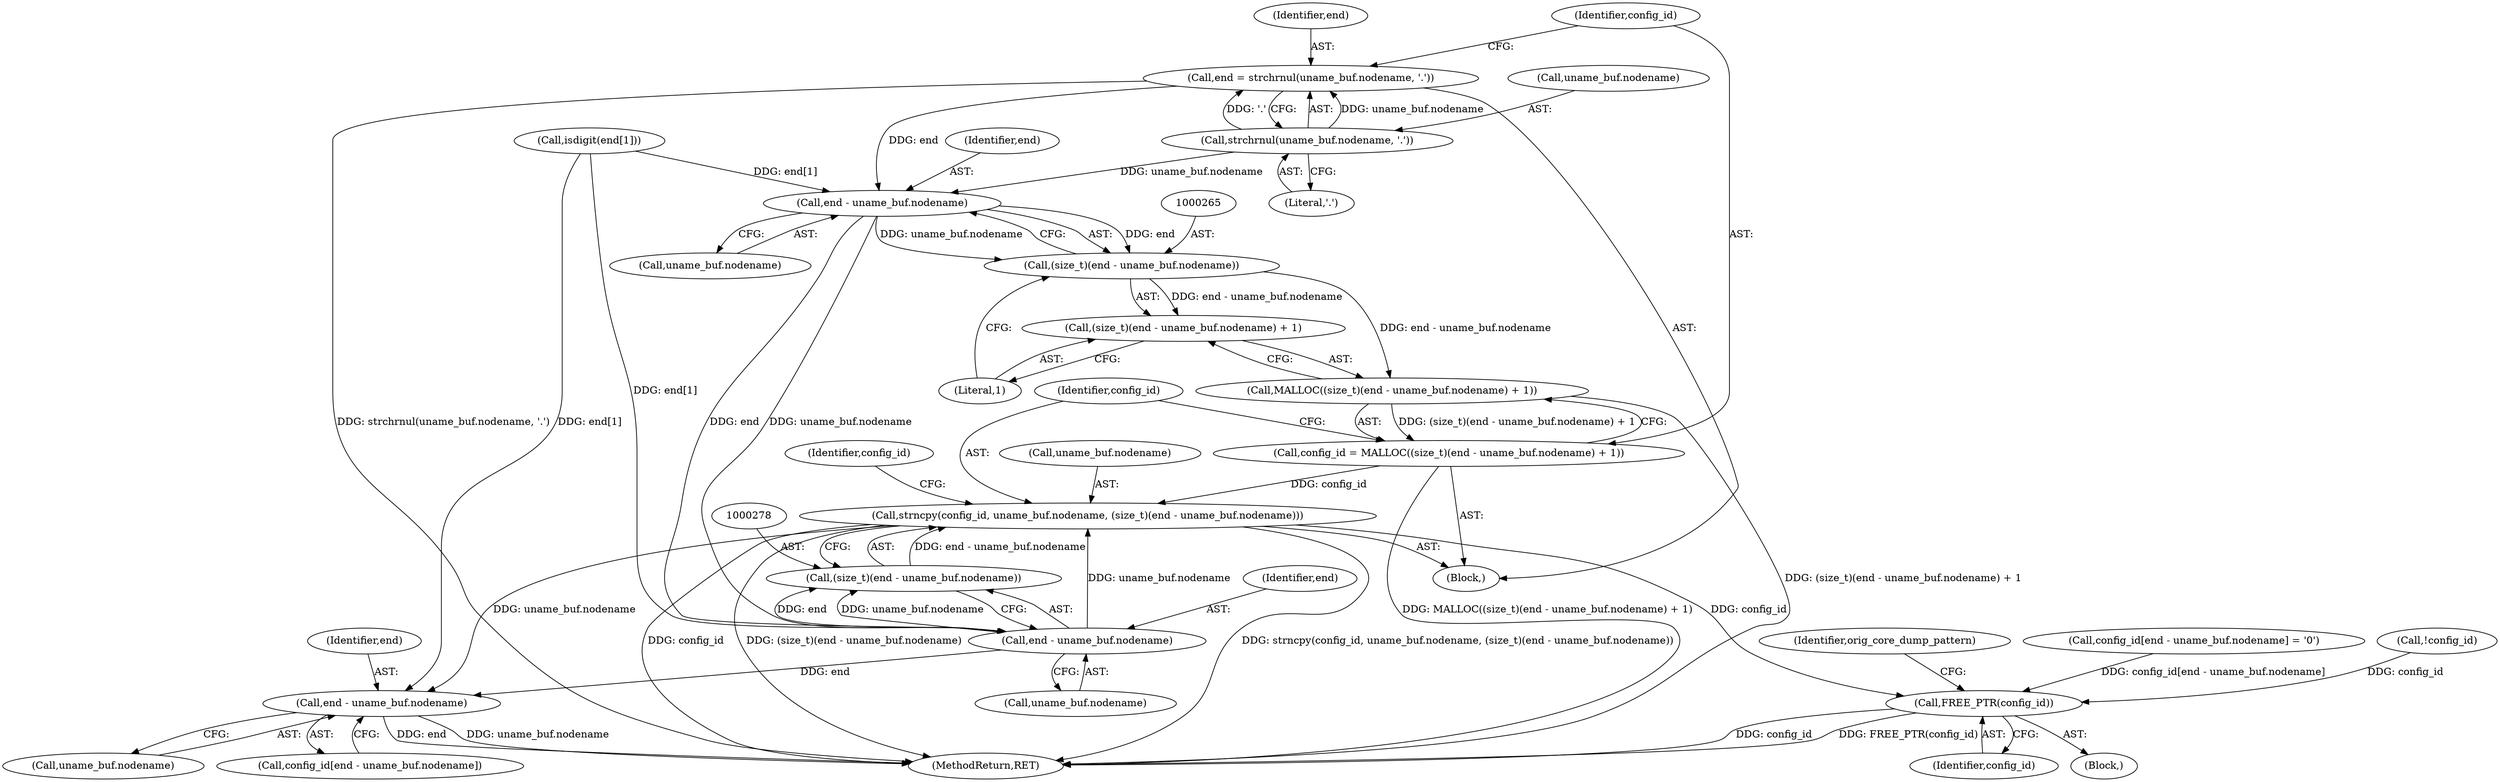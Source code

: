 digraph "0_keepalived_c6247a9ef2c7b33244ab1d3aa5d629ec49f0a067_1@API" {
"1000253" [label="(Call,end = strchrnul(uname_buf.nodename, '.'))"];
"1000255" [label="(Call,strchrnul(uname_buf.nodename, '.'))"];
"1000266" [label="(Call,end - uname_buf.nodename)"];
"1000264" [label="(Call,(size_t)(end - uname_buf.nodename))"];
"1000262" [label="(Call,MALLOC((size_t)(end - uname_buf.nodename) + 1))"];
"1000260" [label="(Call,config_id = MALLOC((size_t)(end - uname_buf.nodename) + 1))"];
"1000272" [label="(Call,strncpy(config_id, uname_buf.nodename, (size_t)(end - uname_buf.nodename)))"];
"1000287" [label="(Call,end - uname_buf.nodename)"];
"1000601" [label="(Call,FREE_PTR(config_id))"];
"1000263" [label="(Call,(size_t)(end - uname_buf.nodename) + 1)"];
"1000279" [label="(Call,end - uname_buf.nodename)"];
"1000277" [label="(Call,(size_t)(end - uname_buf.nodename))"];
"1000285" [label="(Call,config_id[end - uname_buf.nodename])"];
"1000268" [label="(Call,uname_buf.nodename)"];
"1000274" [label="(Call,uname_buf.nodename)"];
"1000277" [label="(Call,(size_t)(end - uname_buf.nodename))"];
"1000279" [label="(Call,end - uname_buf.nodename)"];
"1000267" [label="(Identifier,end)"];
"1000221" [label="(Call,isdigit(end[1]))"];
"1000602" [label="(Identifier,config_id)"];
"1000264" [label="(Call,(size_t)(end - uname_buf.nodename))"];
"1000288" [label="(Identifier,end)"];
"1000286" [label="(Identifier,config_id)"];
"1000604" [label="(Identifier,orig_core_dump_pattern)"];
"1000266" [label="(Call,end - uname_buf.nodename)"];
"1000599" [label="(Block,)"];
"1000253" [label="(Call,end = strchrnul(uname_buf.nodename, '.'))"];
"1000256" [label="(Call,uname_buf.nodename)"];
"1000284" [label="(Call,config_id[end - uname_buf.nodename] = '\0')"];
"1000255" [label="(Call,strchrnul(uname_buf.nodename, '.'))"];
"1000260" [label="(Call,config_id = MALLOC((size_t)(end - uname_buf.nodename) + 1))"];
"1000254" [label="(Identifier,end)"];
"1000262" [label="(Call,MALLOC((size_t)(end - uname_buf.nodename) + 1))"];
"1000281" [label="(Call,uname_buf.nodename)"];
"1000263" [label="(Call,(size_t)(end - uname_buf.nodename) + 1)"];
"1000272" [label="(Call,strncpy(config_id, uname_buf.nodename, (size_t)(end - uname_buf.nodename)))"];
"1000287" [label="(Call,end - uname_buf.nodename)"];
"1000259" [label="(Literal,'.')"];
"1000273" [label="(Identifier,config_id)"];
"1000280" [label="(Identifier,end)"];
"1000673" [label="(MethodReturn,RET)"];
"1000289" [label="(Call,uname_buf.nodename)"];
"1000261" [label="(Identifier,config_id)"];
"1000271" [label="(Literal,1)"];
"1000252" [label="(Block,)"];
"1000601" [label="(Call,FREE_PTR(config_id))"];
"1000250" [label="(Call,!config_id)"];
"1000253" -> "1000252"  [label="AST: "];
"1000253" -> "1000255"  [label="CFG: "];
"1000254" -> "1000253"  [label="AST: "];
"1000255" -> "1000253"  [label="AST: "];
"1000261" -> "1000253"  [label="CFG: "];
"1000253" -> "1000673"  [label="DDG: strchrnul(uname_buf.nodename, '.')"];
"1000255" -> "1000253"  [label="DDG: uname_buf.nodename"];
"1000255" -> "1000253"  [label="DDG: '.'"];
"1000253" -> "1000266"  [label="DDG: end"];
"1000255" -> "1000259"  [label="CFG: "];
"1000256" -> "1000255"  [label="AST: "];
"1000259" -> "1000255"  [label="AST: "];
"1000255" -> "1000266"  [label="DDG: uname_buf.nodename"];
"1000266" -> "1000264"  [label="AST: "];
"1000266" -> "1000268"  [label="CFG: "];
"1000267" -> "1000266"  [label="AST: "];
"1000268" -> "1000266"  [label="AST: "];
"1000264" -> "1000266"  [label="CFG: "];
"1000266" -> "1000264"  [label="DDG: end"];
"1000266" -> "1000264"  [label="DDG: uname_buf.nodename"];
"1000221" -> "1000266"  [label="DDG: end[1]"];
"1000266" -> "1000279"  [label="DDG: end"];
"1000266" -> "1000279"  [label="DDG: uname_buf.nodename"];
"1000264" -> "1000263"  [label="AST: "];
"1000265" -> "1000264"  [label="AST: "];
"1000271" -> "1000264"  [label="CFG: "];
"1000264" -> "1000262"  [label="DDG: end - uname_buf.nodename"];
"1000264" -> "1000263"  [label="DDG: end - uname_buf.nodename"];
"1000262" -> "1000260"  [label="AST: "];
"1000262" -> "1000263"  [label="CFG: "];
"1000263" -> "1000262"  [label="AST: "];
"1000260" -> "1000262"  [label="CFG: "];
"1000262" -> "1000673"  [label="DDG: (size_t)(end - uname_buf.nodename) + 1"];
"1000262" -> "1000260"  [label="DDG: (size_t)(end - uname_buf.nodename) + 1"];
"1000260" -> "1000252"  [label="AST: "];
"1000261" -> "1000260"  [label="AST: "];
"1000273" -> "1000260"  [label="CFG: "];
"1000260" -> "1000673"  [label="DDG: MALLOC((size_t)(end - uname_buf.nodename) + 1)"];
"1000260" -> "1000272"  [label="DDG: config_id"];
"1000272" -> "1000252"  [label="AST: "];
"1000272" -> "1000277"  [label="CFG: "];
"1000273" -> "1000272"  [label="AST: "];
"1000274" -> "1000272"  [label="AST: "];
"1000277" -> "1000272"  [label="AST: "];
"1000286" -> "1000272"  [label="CFG: "];
"1000272" -> "1000673"  [label="DDG: config_id"];
"1000272" -> "1000673"  [label="DDG: (size_t)(end - uname_buf.nodename)"];
"1000272" -> "1000673"  [label="DDG: strncpy(config_id, uname_buf.nodename, (size_t)(end - uname_buf.nodename))"];
"1000279" -> "1000272"  [label="DDG: uname_buf.nodename"];
"1000277" -> "1000272"  [label="DDG: end - uname_buf.nodename"];
"1000272" -> "1000287"  [label="DDG: uname_buf.nodename"];
"1000272" -> "1000601"  [label="DDG: config_id"];
"1000287" -> "1000285"  [label="AST: "];
"1000287" -> "1000289"  [label="CFG: "];
"1000288" -> "1000287"  [label="AST: "];
"1000289" -> "1000287"  [label="AST: "];
"1000285" -> "1000287"  [label="CFG: "];
"1000287" -> "1000673"  [label="DDG: uname_buf.nodename"];
"1000287" -> "1000673"  [label="DDG: end"];
"1000279" -> "1000287"  [label="DDG: end"];
"1000221" -> "1000287"  [label="DDG: end[1]"];
"1000601" -> "1000599"  [label="AST: "];
"1000601" -> "1000602"  [label="CFG: "];
"1000602" -> "1000601"  [label="AST: "];
"1000604" -> "1000601"  [label="CFG: "];
"1000601" -> "1000673"  [label="DDG: config_id"];
"1000601" -> "1000673"  [label="DDG: FREE_PTR(config_id)"];
"1000250" -> "1000601"  [label="DDG: config_id"];
"1000284" -> "1000601"  [label="DDG: config_id[end - uname_buf.nodename]"];
"1000263" -> "1000271"  [label="CFG: "];
"1000271" -> "1000263"  [label="AST: "];
"1000279" -> "1000277"  [label="AST: "];
"1000279" -> "1000281"  [label="CFG: "];
"1000280" -> "1000279"  [label="AST: "];
"1000281" -> "1000279"  [label="AST: "];
"1000277" -> "1000279"  [label="CFG: "];
"1000279" -> "1000277"  [label="DDG: end"];
"1000279" -> "1000277"  [label="DDG: uname_buf.nodename"];
"1000221" -> "1000279"  [label="DDG: end[1]"];
"1000278" -> "1000277"  [label="AST: "];
}
